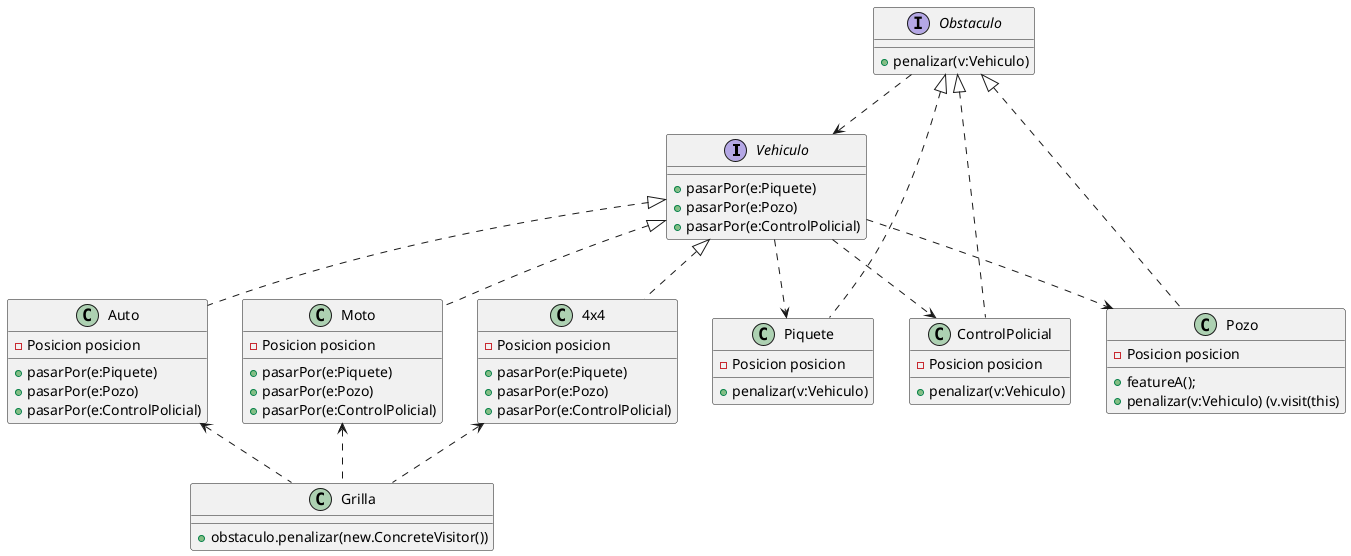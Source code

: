 @startuml
'https://plantuml.com/class-diagram

interface Vehiculo
{
+pasarPor(e:Piquete)
+pasarPor(e:Pozo)
+pasarPor(e:ControlPolicial)
}
class Auto
{
- Posicion posicion
+pasarPor(e:Piquete)
+pasarPor(e:Pozo)
+pasarPor(e:ControlPolicial)
}
class Moto
{
- Posicion posicion
+pasarPor(e:Piquete)
+pasarPor(e:Pozo)
+pasarPor(e:ControlPolicial)
}
class 4x4
{
- Posicion posicion
+pasarPor(e:Piquete)
+pasarPor(e:Pozo)
+pasarPor(e:ControlPolicial)
}
class Grilla
{
+obstaculo.penalizar(new.ConcreteVisitor())
}


interface Obstaculo
{
+penalizar(v:Vehiculo)
}
class Piquete
{
-Posicion posicion
+penalizar(v:Vehiculo)
}
class ControlPolicial
{
-Posicion posicion
+penalizar(v:Vehiculo)
}
class Pozo
{
-Posicion posicion
+featureA();
+penalizar(v:Vehiculo) (v.visit(this)
}

Obstaculo <|.. Pozo
Obstaculo <|.. ControlPolicial
Obstaculo <|.. Piquete

Vehiculo <|.. Auto
Vehiculo <|.. Moto
Vehiculo <|.. 4x4
Obstaculo ..> Vehiculo
Vehiculo ..> Pozo
Vehiculo ..> Piquete
Vehiculo ..> ControlPolicial

Moto <.. Grilla
Auto <.. Grilla
4x4 <.. Grilla






@enduml